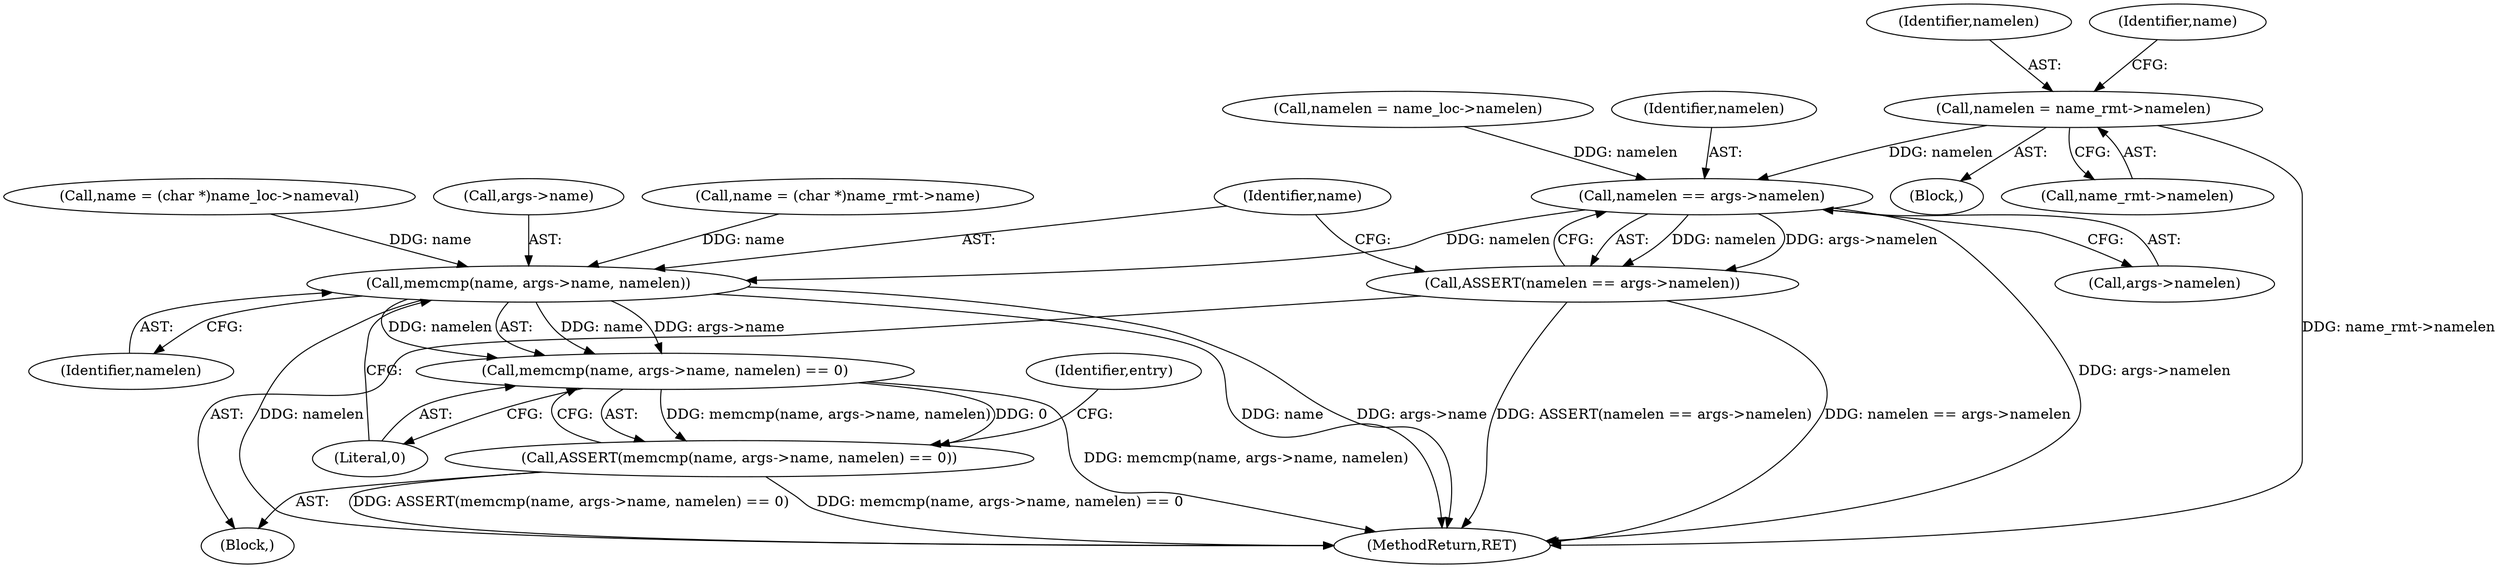 digraph "0_linux_8275cdd0e7ac550dcce2b3ef6d2fb3b808c1ae59_3@pointer" {
"1000209" [label="(Call,namelen = name_rmt->namelen)"];
"1000231" [label="(Call,namelen == args->namelen)"];
"1000230" [label="(Call,ASSERT(namelen == args->namelen))"];
"1000238" [label="(Call,memcmp(name, args->name, namelen))"];
"1000237" [label="(Call,memcmp(name, args->name, namelen) == 0)"];
"1000236" [label="(Call,ASSERT(memcmp(name, args->name, namelen) == 0))"];
"1000209" [label="(Call,namelen = name_rmt->namelen)"];
"1000239" [label="(Identifier,name)"];
"1000210" [label="(Identifier,namelen)"];
"1000247" [label="(Identifier,entry)"];
"1000230" [label="(Call,ASSERT(namelen == args->namelen))"];
"1000240" [label="(Call,args->name)"];
"1000211" [label="(Call,name_rmt->namelen)"];
"1000214" [label="(Call,name = (char *)name_rmt->name)"];
"1000201" [label="(Block,)"];
"1000236" [label="(Call,ASSERT(memcmp(name, args->name, namelen) == 0))"];
"1000244" [label="(Literal,0)"];
"1000233" [label="(Call,args->namelen)"];
"1000231" [label="(Call,namelen == args->namelen)"];
"1000215" [label="(Identifier,name)"];
"1000237" [label="(Call,memcmp(name, args->name, namelen) == 0)"];
"1000238" [label="(Call,memcmp(name, args->name, namelen))"];
"1000243" [label="(Identifier,namelen)"];
"1000232" [label="(Identifier,namelen)"];
"1000317" [label="(MethodReturn,RET)"];
"1000188" [label="(Call,namelen = name_loc->namelen)"];
"1000193" [label="(Call,name = (char *)name_loc->nameval)"];
"1000104" [label="(Block,)"];
"1000209" -> "1000201"  [label="AST: "];
"1000209" -> "1000211"  [label="CFG: "];
"1000210" -> "1000209"  [label="AST: "];
"1000211" -> "1000209"  [label="AST: "];
"1000215" -> "1000209"  [label="CFG: "];
"1000209" -> "1000317"  [label="DDG: name_rmt->namelen"];
"1000209" -> "1000231"  [label="DDG: namelen"];
"1000231" -> "1000230"  [label="AST: "];
"1000231" -> "1000233"  [label="CFG: "];
"1000232" -> "1000231"  [label="AST: "];
"1000233" -> "1000231"  [label="AST: "];
"1000230" -> "1000231"  [label="CFG: "];
"1000231" -> "1000317"  [label="DDG: args->namelen"];
"1000231" -> "1000230"  [label="DDG: namelen"];
"1000231" -> "1000230"  [label="DDG: args->namelen"];
"1000188" -> "1000231"  [label="DDG: namelen"];
"1000231" -> "1000238"  [label="DDG: namelen"];
"1000230" -> "1000104"  [label="AST: "];
"1000239" -> "1000230"  [label="CFG: "];
"1000230" -> "1000317"  [label="DDG: namelen == args->namelen"];
"1000230" -> "1000317"  [label="DDG: ASSERT(namelen == args->namelen)"];
"1000238" -> "1000237"  [label="AST: "];
"1000238" -> "1000243"  [label="CFG: "];
"1000239" -> "1000238"  [label="AST: "];
"1000240" -> "1000238"  [label="AST: "];
"1000243" -> "1000238"  [label="AST: "];
"1000244" -> "1000238"  [label="CFG: "];
"1000238" -> "1000317"  [label="DDG: name"];
"1000238" -> "1000317"  [label="DDG: args->name"];
"1000238" -> "1000317"  [label="DDG: namelen"];
"1000238" -> "1000237"  [label="DDG: name"];
"1000238" -> "1000237"  [label="DDG: args->name"];
"1000238" -> "1000237"  [label="DDG: namelen"];
"1000193" -> "1000238"  [label="DDG: name"];
"1000214" -> "1000238"  [label="DDG: name"];
"1000237" -> "1000236"  [label="AST: "];
"1000237" -> "1000244"  [label="CFG: "];
"1000244" -> "1000237"  [label="AST: "];
"1000236" -> "1000237"  [label="CFG: "];
"1000237" -> "1000317"  [label="DDG: memcmp(name, args->name, namelen)"];
"1000237" -> "1000236"  [label="DDG: memcmp(name, args->name, namelen)"];
"1000237" -> "1000236"  [label="DDG: 0"];
"1000236" -> "1000104"  [label="AST: "];
"1000247" -> "1000236"  [label="CFG: "];
"1000236" -> "1000317"  [label="DDG: memcmp(name, args->name, namelen) == 0"];
"1000236" -> "1000317"  [label="DDG: ASSERT(memcmp(name, args->name, namelen) == 0)"];
}
